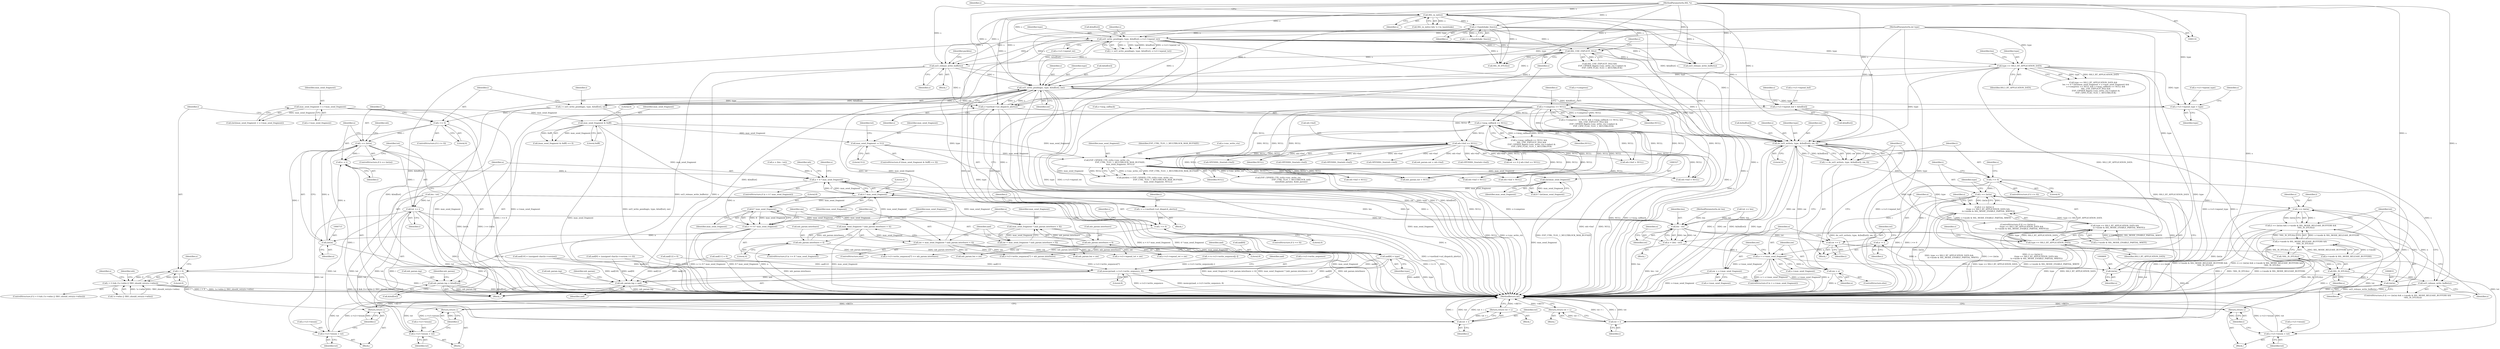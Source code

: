 digraph "0_openssl_77c77f0a1b9f15b869ca3342186dfbedd1119d0e@API" {
"1000664" [label="(Call,ssl3_write_pending(s, type, &buf[tot], nw))"];
"1000178" [label="(Call,s->handshake_func(s))"];
"1000169" [label="(Call,SSL_in_init(s))"];
"1000117" [label="(MethodParameterIn,SSL *s)"];
"1000310" [label="(Call,ssl3_release_write_buffer(s))"];
"1000217" [label="(Call,ssl3_write_pending(s, type, &buf[tot], s->s3->wpend_tot))"];
"1000118" [label="(MethodParameterIn,int type)"];
"1000276" [label="(Call,SSL_USE_EXPLICIT_IV(s))"];
"1000409" [label="(Call,s->method->ssl_dispatch_alert(s))"];
"1000664" [label="(Call,ssl3_write_pending(s, type, &buf[tot], nw))"];
"1000248" [label="(Call,type == SSL3_RT_APPLICATION_DATA)"];
"1000441" [label="(Call,nw = max_send_fragment * (mb_param.interleave = 4))"];
"1000443" [label="(Call,max_send_fragment * (mb_param.interleave = 4))"];
"1000428" [label="(Call,8 * max_send_fragment)"];
"1000386" [label="(Call,4 * max_send_fragment)"];
"1000292" [label="(Call,max_send_fragment & 0xfff)"];
"1000258" [label="(Call,max_send_fragment = s->max_send_fragment)"];
"1000433" [label="(Call,max_send_fragment * (mb_param.interleave = 8))"];
"1000435" [label="(Call,mb_param.interleave = 8)"];
"1000326" [label="(Call,(int)max_send_fragment)"];
"1000314" [label="(Call,EVP_CIPHER_CTX_ctrl(s->enc_write_ctx,\n                                          EVP_CTRL_TLS1_1_MULTIBLOCK_MAX_BUFSIZE,\n                                          max_send_fragment, NULL))"];
"1000296" [label="(Call,max_send_fragment -= 512)"];
"1000264" [label="(Call,s->compress == NULL)"];
"1000270" [label="(Call,s->msg_callback == NULL)"];
"1000304" [label="(Call,wb->buf == NULL)"];
"1000445" [label="(Call,mb_param.interleave = 4)"];
"1000431" [label="(Call,nw = max_send_fragment * (mb_param.interleave = 8))"];
"1000407" [label="(Call,i = s->method->ssl_dispatch_alert(s))"];
"1000412" [label="(Call,i <= 0)"];
"1000423" [label="(Return,return i;)"];
"1000458" [label="(Call,aad[8] = type)"];
"1000450" [label="(Call,memcpy(aad, s->s3->write_sequence, 8))"];
"1000498" [label="(Call,mb_param.inp = aad)"];
"1000549" [label="(Call,mb_param.inp = &buf[tot])"];
"1000638" [label="(Call,s->s3->wpend_buf = &buf[tot])"];
"1000648" [label="(Call,s->s3->wpend_type = type)"];
"1000662" [label="(Call,i = ssl3_write_pending(s, type, &buf[tot], nw))"];
"1000673" [label="(Call,i <= 0)"];
"1000679" [label="(Call,i < 0)"];
"1000678" [label="(Call,i < 0 && (!s->wbio || !BIO_should_retry(s->wbio)))"];
"1000709" [label="(Return,return i;)"];
"1000712" [label="(Call,i == (int)n)"];
"1000728" [label="(Call,tot + i)"];
"1000727" [label="(Return,return tot + i;)"];
"1000731" [label="(Call,n -= i)"];
"1000384" [label="(Call,n < 4 * max_send_fragment)"];
"1000426" [label="(Call,n >= 8 * max_send_fragment)"];
"1000714" [label="(Call,(int)n)"];
"1000734" [label="(Call,tot += i)"];
"1000416" [label="(Call,s->s3->wnum = tot)"];
"1000702" [label="(Call,s->s3->wnum = tot)"];
"1000759" [label="(Call,len - tot)"];
"1000757" [label="(Call,n = (len - tot))"];
"1000765" [label="(Call,n > s->max_send_fragment)"];
"1000770" [label="(Call,nw = s->max_send_fragment)"];
"1000781" [label="(Call,do_ssl3_write(s, type, &(buf[tot]), nw, 0))"];
"1000779" [label="(Call,i = do_ssl3_write(s, type, &(buf[tot]), nw, 0))"];
"1000791" [label="(Call,i <= 0)"];
"1000802" [label="(Return,return i;)"];
"1000806" [label="(Call,i == (int)n)"];
"1000805" [label="(Call,(i == (int)n) ||\n            (type == SSL3_RT_APPLICATION_DATA &&\n             (s->mode & SSL_MODE_ENABLE_PARTIAL_WRITE)))"];
"1000830" [label="(Call,i == (int)n)"];
"1000829" [label="(Call,(i == (int)n) && s->mode & SSL_MODE_RELEASE_BUFFERS &&\n                !SSL_IS_DTLS(s))"];
"1000847" [label="(Call,tot + i)"];
"1000846" [label="(Return,return tot + i;)"];
"1000850" [label="(Call,n -= i)"];
"1000853" [label="(Call,tot += i)"];
"1000795" [label="(Call,s->s3->wnum = tot)"];
"1000812" [label="(Call,type == SSL3_RT_APPLICATION_DATA)"];
"1000811" [label="(Call,type == SSL3_RT_APPLICATION_DATA &&\n             (s->mode & SSL_MODE_ENABLE_PARTIAL_WRITE))"];
"1000842" [label="(Call,SSL_IS_DTLS(s))"];
"1000841" [label="(Call,!SSL_IS_DTLS(s))"];
"1000835" [label="(Call,s->mode & SSL_MODE_RELEASE_BUFFERS &&\n                !SSL_IS_DTLS(s))"];
"1000844" [label="(Call,ssl3_release_write_buffer(s))"];
"1000776" [label="(Call,nw = n)"];
"1000808" [label="(Call,(int)n)"];
"1000832" [label="(Call,(int)n)"];
"1000705" [label="(Identifier,s)"];
"1000830" [label="(Call,i == (int)n)"];
"1000841" [label="(Call,!SSL_IS_DTLS(s))"];
"1000810" [label="(Identifier,n)"];
"1000764" [label="(ControlStructure,if (n > s->max_send_fragment))"];
"1000498" [label="(Call,mb_param.inp = aad)"];
"1000269" [label="(Call,s->msg_callback == NULL &&\n        SSL_USE_EXPLICIT_IV(s) &&\n        EVP_CIPHER_flags(s->enc_write_ctx->cipher) &\n        EVP_CIPH_FLAG_TLS1_1_MULTIBLOCK)"];
"1000679" [label="(Call,i < 0)"];
"1000808" [label="(Call,(int)n)"];
"1000383" [label="(ControlStructure,if (n < 4 * max_send_fragment))"];
"1000435" [label="(Call,mb_param.interleave = 8)"];
"1000763" [label="(Block,)"];
"1000170" [label="(Identifier,s)"];
"1000845" [label="(Identifier,s)"];
"1000775" [label="(ControlStructure,else)"];
"1000452" [label="(Call,s->s3->write_sequence)"];
"1000314" [label="(Call,EVP_CIPHER_CTX_ctrl(s->enc_write_ctx,\n                                          EVP_CTRL_TLS1_1_MULTIBLOCK_MAX_BUFSIZE,\n                                          max_send_fragment, NULL))"];
"1000256" [label="(Call,(int)(max_send_fragment = s->max_send_fragment))"];
"1000118" [label="(MethodParameterIn,int type)"];
"1000432" [label="(Identifier,nw)"];
"1000728" [label="(Call,tot + i)"];
"1000761" [label="(Identifier,tot)"];
"1000851" [label="(Identifier,n)"];
"1000722" [label="(Call,wb->buf = NULL)"];
"1000734" [label="(Call,tot += i)"];
"1000249" [label="(Identifier,type)"];
"1000835" [label="(Call,s->mode & SSL_MODE_RELEASE_BUFFERS &&\n                !SSL_IS_DTLS(s))"];
"1000442" [label="(Identifier,nw)"];
"1000672" [label="(ControlStructure,if (i <= 0))"];
"1000433" [label="(Call,max_send_fragment * (mb_param.interleave = 8))"];
"1000709" [label="(Return,return i;)"];
"1000463" [label="(Call,aad[9] = (unsigned char)(s->version >> 8))"];
"1000499" [label="(Call,mb_param.inp)"];
"1000178" [label="(Call,s->handshake_func(s))"];
"1000413" [label="(Identifier,i)"];
"1000814" [label="(Identifier,SSL3_RT_APPLICATION_DATA)"];
"1000767" [label="(Call,s->max_send_fragment)"];
"1000794" [label="(Block,)"];
"1000849" [label="(Identifier,i)"];
"1000771" [label="(Identifier,nw)"];
"1000410" [label="(Identifier,s)"];
"1000305" [label="(Call,wb->buf)"];
"1000777" [label="(Identifier,nw)"];
"1000309" [label="(Block,)"];
"1000259" [label="(Identifier,max_send_fragment)"];
"1000422" [label="(Identifier,tot)"];
"1000730" [label="(Identifier,i)"];
"1000760" [label="(Identifier,len)"];
"1000120" [label="(MethodParameterIn,int len)"];
"1000319" [label="(Identifier,max_send_fragment)"];
"1000718" [label="(Call,OPENSSL_free(wb->buf))"];
"1000424" [label="(Identifier,i)"];
"1000759" [label="(Call,len - tot)"];
"1000804" [label="(ControlStructure,if ((i == (int)n) ||\n            (type == SSL3_RT_APPLICATION_DATA &&\n             (s->mode & SSL_MODE_ENABLE_PARTIAL_WRITE))))"];
"1000271" [label="(Call,s->msg_callback)"];
"1000550" [label="(Call,mb_param.inp)"];
"1000311" [label="(Identifier,s)"];
"1000292" [label="(Call,max_send_fragment & 0xfff)"];
"1000219" [label="(Identifier,type)"];
"1000275" [label="(Call,SSL_USE_EXPLICIT_IV(s) &&\n        EVP_CIPHER_flags(s->enc_write_ctx->cipher) &\n        EVP_CIPH_FLAG_TLS1_1_MULTIBLOCK)"];
"1000445" [label="(Call,mb_param.interleave = 4)"];
"1000328" [label="(Identifier,max_send_fragment)"];
"1000176" [label="(Call,i = s->handshake_func(s))"];
"1000394" [label="(Call,wb->buf = NULL)"];
"1000465" [label="(Identifier,aad)"];
"1000589" [label="(Call,s->s3->write_sequence[7] < mb_param.interleave)"];
"1000450" [label="(Call,memcpy(aad, s->s3->write_sequence, 8))"];
"1000310" [label="(Call,ssl3_release_write_buffer(s))"];
"1000505" [label="(Identifier,mb_param)"];
"1000536" [label="(Call,wb->buf = NULL)"];
"1000665" [label="(Identifier,s)"];
"1000666" [label="(Identifier,type)"];
"1000403" [label="(Identifier,s)"];
"1000179" [label="(Identifier,s)"];
"1000474" [label="(Call,aad[10] = (unsigned char)(s->version))"];
"1000834" [label="(Identifier,n)"];
"1000753" [label="(Call,ssl3_release_write_buffer(s))"];
"1000446" [label="(Call,mb_param.interleave)"];
"1000846" [label="(Return,return tot + i;)"];
"1000676" [label="(Block,)"];
"1000757" [label="(Call,n = (len - tot))"];
"1000173" [label="(Identifier,s)"];
"1000712" [label="(Call,i == (int)n)"];
"1000451" [label="(Identifier,aad)"];
"1000758" [label="(Identifier,n)"];
"1000649" [label="(Call,s->s3->wpend_type)"];
"1000407" [label="(Call,i = s->method->ssl_dispatch_alert(s))"];
"1000434" [label="(Identifier,max_send_fragment)"];
"1000638" [label="(Call,s->s3->wpend_buf = &buf[tot])"];
"1000313" [label="(Identifier,packlen)"];
"1000419" [label="(Identifier,s)"];
"1000703" [label="(Call,s->s3->wnum)"];
"1000790" [label="(ControlStructure,if (i <= 0))"];
"1000766" [label="(Identifier,n)"];
"1000805" [label="(Call,(i == (int)n) ||\n            (type == SSL3_RT_APPLICATION_DATA &&\n             (s->mode & SSL_MODE_ENABLE_PARTIAL_WRITE)))"];
"1000732" [label="(Identifier,n)"];
"1000429" [label="(Literal,8)"];
"1000264" [label="(Call,s->compress == NULL)"];
"1000440" [label="(ControlStructure,else)"];
"1000462" [label="(Identifier,type)"];
"1000459" [label="(Call,aad[8])"];
"1000788" [label="(Identifier,nw)"];
"1000710" [label="(Identifier,i)"];
"1000406" [label="(Block,)"];
"1000304" [label="(Call,wb->buf == NULL)"];
"1000713" [label="(Identifier,i)"];
"1000302" [label="(Identifier,tot)"];
"1000644" [label="(Call,&buf[tot])"];
"1000770" [label="(Call,nw = s->max_send_fragment)"];
"1000308" [label="(Identifier,NULL)"];
"1000784" [label="(Call,&(buf[tot]))"];
"1000813" [label="(Identifier,type)"];
"1000430" [label="(Identifier,max_send_fragment)"];
"1000682" [label="(Call,!s->wbio || !BIO_should_retry(s->wbio))"];
"1000727" [label="(Return,return tot + i;)"];
"1000247" [label="(Call,type == SSL3_RT_APPLICATION_DATA &&\n        len >= 4 * (int)(max_send_fragment = s->max_send_fragment) &&\n        s->compress == NULL && s->msg_callback == NULL &&\n        SSL_USE_EXPLICIT_IV(s) &&\n        EVP_CIPHER_flags(s->enc_write_ctx->cipher) &\n        EVP_CIPH_FLAG_TLS1_1_MULTIBLOCK)"];
"1000829" [label="(Call,(i == (int)n) && s->mode & SSL_MODE_RELEASE_BUFFERS &&\n                !SSL_IS_DTLS(s))"];
"1000815" [label="(Call,s->mode & SSL_MODE_ENABLE_PARTIAL_WRITE)"];
"1000836" [label="(Call,s->mode & SSL_MODE_RELEASE_BUFFERS)"];
"1000291" [label="(Call,(max_send_fragment & 0xfff) == 0)"];
"1000277" [label="(Identifier,s)"];
"1000117" [label="(MethodParameterIn,SSL *s)"];
"1000250" [label="(Identifier,SSL3_RT_APPLICATION_DATA)"];
"1000711" [label="(ControlStructure,if (i == (int)n))"];
"1000611" [label="(Call,++s->s3->write_sequence[j--])"];
"1000460" [label="(Identifier,aad)"];
"1000678" [label="(Call,i < 0 && (!s->wbio || !BIO_should_retry(s->wbio)))"];
"1000376" [label="(Call,n = (len - tot))"];
"1000268" [label="(Identifier,NULL)"];
"1000532" [label="(Call,OPENSSL_free(wb->buf))"];
"1000708" [label="(Identifier,tot)"];
"1000779" [label="(Call,i = do_ssl3_write(s, type, &(buf[tot]), nw, 0))"];
"1000392" [label="(Identifier,wb)"];
"1000793" [label="(Literal,0)"];
"1000441" [label="(Call,nw = max_send_fragment * (mb_param.interleave = 4))"];
"1000260" [label="(Call,s->max_send_fragment)"];
"1000843" [label="(Identifier,s)"];
"1000782" [label="(Identifier,s)"];
"1000828" [label="(ControlStructure,if ((i == (int)n) && s->mode & SSL_MODE_RELEASE_BUFFERS &&\n                !SSL_IS_DTLS(s)))"];
"1000736" [label="(Identifier,i)"];
"1000739" [label="(Call,tot == len)"];
"1000414" [label="(Literal,0)"];
"1000318" [label="(Identifier,EVP_CTRL_TLS1_1_MULTIBLOCK_MAX_BUFSIZE)"];
"1000847" [label="(Call,tot + i)"];
"1000662" [label="(Call,i = ssl3_write_pending(s, type, &buf[tot], nw))"];
"1000324" [label="(Call,8 * (int)max_send_fragment)"];
"1000658" [label="(Identifier,s)"];
"1000693" [label="(Call,OPENSSL_free(wb->buf))"];
"1000270" [label="(Call,s->msg_callback == NULL)"];
"1000716" [label="(Identifier,n)"];
"1000781" [label="(Call,do_ssl3_write(s, type, &(buf[tot]), nw, 0))"];
"1000842" [label="(Call,SSL_IS_DTLS(s))"];
"1000493" [label="(Call,mb_param.out = NULL)"];
"1000457" [label="(Literal,8)"];
"1000680" [label="(Identifier,i)"];
"1000458" [label="(Call,aad[8] = type)"];
"1000444" [label="(Identifier,max_send_fragment)"];
"1000542" [label="(Call,mb_param.out = wb->buf)"];
"1000856" [label="(MethodReturn,int)"];
"1000385" [label="(Identifier,n)"];
"1000751" [label="(Call,SSL_IS_DTLS(s))"];
"1000426" [label="(Call,n >= 8 * max_send_fragment)"];
"1000776" [label="(Call,nw = n)"];
"1000315" [label="(Call,s->enc_write_ctx)"];
"1000731" [label="(Call,n -= i)"];
"1000664" [label="(Call,ssl3_write_pending(s, type, &buf[tot], nw))"];
"1000824" [label="(Identifier,s)"];
"1000215" [label="(Call,i = ssl3_write_pending(s, type, &buf[tot], s->s3->wpend_tot))"];
"1000803" [label="(Identifier,i)"];
"1000411" [label="(ControlStructure,if (i <= 0))"];
"1000651" [label="(Identifier,s)"];
"1000326" [label="(Call,(int)max_send_fragment)"];
"1000802" [label="(Return,return i;)"];
"1000631" [label="(Call,s->s3->wpend_tot = nw)"];
"1000717" [label="(Block,)"];
"1000801" [label="(Identifier,tot)"];
"1000121" [label="(Block,)"];
"1000549" [label="(Call,mb_param.inp = &buf[tot])"];
"1000217" [label="(Call,ssl3_write_pending(s, type, &buf[tot], s->s3->wpend_tot))"];
"1000789" [label="(Literal,0)"];
"1000295" [label="(Literal,0)"];
"1000778" [label="(Identifier,n)"];
"1000412" [label="(Call,i <= 0)"];
"1000265" [label="(Call,s->compress)"];
"1000423" [label="(Return,return i;)"];
"1000417" [label="(Call,s->s3->wnum)"];
"1000695" [label="(Identifier,wb)"];
"1000431" [label="(Call,nw = max_send_fragment * (mb_param.interleave = 8))"];
"1000220" [label="(Call,&buf[tot])"];
"1000384" [label="(Call,n < 4 * max_send_fragment)"];
"1000681" [label="(Literal,0)"];
"1000733" [label="(Identifier,i)"];
"1000807" [label="(Identifier,i)"];
"1000382" [label="(Block,)"];
"1000697" [label="(Call,wb->buf = NULL)"];
"1000639" [label="(Call,s->s3->wpend_buf)"];
"1000168" [label="(Call,SSL_in_init(s) && !s->in_handshake)"];
"1000297" [label="(Identifier,max_send_fragment)"];
"1000390" [label="(Call,OPENSSL_free(wb->buf))"];
"1000298" [label="(Literal,512)"];
"1000272" [label="(Identifier,s)"];
"1000258" [label="(Call,max_send_fragment = s->max_send_fragment)"];
"1000290" [label="(ControlStructure,if ((max_send_fragment & 0xfff) == 0))"];
"1000674" [label="(Identifier,i)"];
"1000855" [label="(Identifier,i)"];
"1000300" [label="(Call,tot == 0 || wb->buf == NULL)"];
"1000729" [label="(Identifier,tot)"];
"1000853" [label="(Call,tot += i)"];
"1000655" [label="(Call,s->s3->wpend_ret = nw)"];
"1000428" [label="(Call,8 * max_send_fragment)"];
"1000276" [label="(Call,SSL_USE_EXPLICIT_IV(s))"];
"1000772" [label="(Call,s->max_send_fragment)"];
"1000648" [label="(Call,s->s3->wpend_type = type)"];
"1000850" [label="(Call,n -= i)"];
"1000169" [label="(Call,SSL_in_init(s))"];
"1000296" [label="(Call,max_send_fragment -= 512)"];
"1000436" [label="(Call,mb_param.interleave)"];
"1000559" [label="(Identifier,mb_param)"];
"1000671" [label="(Identifier,nw)"];
"1000798" [label="(Identifier,s)"];
"1000685" [label="(Identifier,s)"];
"1000831" [label="(Identifier,i)"];
"1000263" [label="(Call,s->compress == NULL && s->msg_callback == NULL &&\n        SSL_USE_EXPLICIT_IV(s) &&\n        EVP_CIPHER_flags(s->enc_write_ctx->cipher) &\n        EVP_CIPH_FLAG_TLS1_1_MULTIBLOCK)"];
"1000388" [label="(Identifier,max_send_fragment)"];
"1000274" [label="(Identifier,NULL)"];
"1000415" [label="(Block,)"];
"1000218" [label="(Identifier,s)"];
"1000852" [label="(Identifier,i)"];
"1000293" [label="(Identifier,max_send_fragment)"];
"1000854" [label="(Identifier,tot)"];
"1000553" [label="(Call,&buf[tot])"];
"1000654" [label="(Identifier,type)"];
"1000488" [label="(Call,aad[12] = 0)"];
"1000387" [label="(Literal,4)"];
"1000248" [label="(Call,type == SSL3_RT_APPLICATION_DATA)"];
"1000735" [label="(Identifier,tot)"];
"1000365" [label="(Call,OPENSSL_free(wb->buf))"];
"1000838" [label="(Identifier,s)"];
"1000795" [label="(Call,s->s3->wnum = tot)"];
"1000386" [label="(Call,4 * max_send_fragment)"];
"1000502" [label="(Identifier,aad)"];
"1000765" [label="(Call,n > s->max_send_fragment)"];
"1000408" [label="(Identifier,i)"];
"1000667" [label="(Call,&buf[tot])"];
"1000224" [label="(Call,s->s3->wpend_tot)"];
"1000796" [label="(Call,s->s3->wnum)"];
"1000294" [label="(Literal,0xfff)"];
"1000427" [label="(Identifier,n)"];
"1000425" [label="(ControlStructure,if (n >= 8 * max_send_fragment))"];
"1000677" [label="(ControlStructure,if (i < 0 && (!s->wbio || !BIO_should_retry(s->wbio))))"];
"1000780" [label="(Identifier,i)"];
"1000811" [label="(Call,type == SSL3_RT_APPLICATION_DATA &&\n             (s->mode & SSL_MODE_ENABLE_PARTIAL_WRITE))"];
"1000369" [label="(Call,wb->buf = NULL)"];
"1000557" [label="(Call,mb_param.len = nw)"];
"1000663" [label="(Identifier,i)"];
"1000792" [label="(Identifier,i)"];
"1000820" [label="(Block,)"];
"1000253" [label="(Identifier,len)"];
"1000673" [label="(Call,i <= 0)"];
"1000503" [label="(Call,mb_param.len = nw)"];
"1000844" [label="(Call,ssl3_release_write_buffer(s))"];
"1000817" [label="(Identifier,s)"];
"1000848" [label="(Identifier,tot)"];
"1000510" [label="(Call,EVP_CIPHER_CTX_ctrl(s->enc_write_ctx,\n                                          EVP_CTRL_TLS1_1_MULTIBLOCK_AAD,\n                                          sizeof(mb_param), &mb_param))"];
"1000312" [label="(Call,packlen = EVP_CIPHER_CTX_ctrl(s->enc_write_ctx,\n                                          EVP_CTRL_TLS1_1_MULTIBLOCK_MAX_BUFSIZE,\n                                          max_send_fragment, NULL))"];
"1000449" [label="(Literal,4)"];
"1000483" [label="(Call,aad[11] = 0)"];
"1000416" [label="(Call,s->s3->wnum = tot)"];
"1000282" [label="(Identifier,s)"];
"1000791" [label="(Call,i <= 0)"];
"1000439" [label="(Literal,8)"];
"1000783" [label="(Identifier,type)"];
"1000378" [label="(Call,len - tot)"];
"1000409" [label="(Call,s->method->ssl_dispatch_alert(s))"];
"1000812" [label="(Call,type == SSL3_RT_APPLICATION_DATA)"];
"1000806" [label="(Call,i == (int)n)"];
"1000320" [label="(Identifier,NULL)"];
"1000714" [label="(Call,(int)n)"];
"1000675" [label="(Literal,0)"];
"1000702" [label="(Call,s->s3->wnum = tot)"];
"1000577" [label="(Call,s->s3->write_sequence[7] += mb_param.interleave)"];
"1000443" [label="(Call,max_send_fragment * (mb_param.interleave = 4))"];
"1000720" [label="(Identifier,wb)"];
"1000832" [label="(Call,(int)n)"];
"1000664" -> "1000662"  [label="AST: "];
"1000664" -> "1000671"  [label="CFG: "];
"1000665" -> "1000664"  [label="AST: "];
"1000666" -> "1000664"  [label="AST: "];
"1000667" -> "1000664"  [label="AST: "];
"1000671" -> "1000664"  [label="AST: "];
"1000662" -> "1000664"  [label="CFG: "];
"1000664" -> "1000856"  [label="DDG: nw"];
"1000664" -> "1000856"  [label="DDG: type"];
"1000664" -> "1000856"  [label="DDG: s"];
"1000664" -> "1000856"  [label="DDG: &buf[tot]"];
"1000664" -> "1000409"  [label="DDG: s"];
"1000664" -> "1000458"  [label="DDG: type"];
"1000664" -> "1000549"  [label="DDG: &buf[tot]"];
"1000664" -> "1000638"  [label="DDG: &buf[tot]"];
"1000664" -> "1000648"  [label="DDG: type"];
"1000664" -> "1000662"  [label="DDG: s"];
"1000664" -> "1000662"  [label="DDG: type"];
"1000664" -> "1000662"  [label="DDG: &buf[tot]"];
"1000664" -> "1000662"  [label="DDG: nw"];
"1000178" -> "1000664"  [label="DDG: s"];
"1000310" -> "1000664"  [label="DDG: s"];
"1000217" -> "1000664"  [label="DDG: s"];
"1000217" -> "1000664"  [label="DDG: &buf[tot]"];
"1000409" -> "1000664"  [label="DDG: s"];
"1000276" -> "1000664"  [label="DDG: s"];
"1000169" -> "1000664"  [label="DDG: s"];
"1000117" -> "1000664"  [label="DDG: s"];
"1000118" -> "1000664"  [label="DDG: type"];
"1000248" -> "1000664"  [label="DDG: type"];
"1000441" -> "1000664"  [label="DDG: nw"];
"1000431" -> "1000664"  [label="DDG: nw"];
"1000664" -> "1000781"  [label="DDG: s"];
"1000664" -> "1000781"  [label="DDG: type"];
"1000178" -> "1000176"  [label="AST: "];
"1000178" -> "1000179"  [label="CFG: "];
"1000179" -> "1000178"  [label="AST: "];
"1000176" -> "1000178"  [label="CFG: "];
"1000178" -> "1000856"  [label="DDG: s"];
"1000178" -> "1000176"  [label="DDG: s"];
"1000169" -> "1000178"  [label="DDG: s"];
"1000117" -> "1000178"  [label="DDG: s"];
"1000178" -> "1000217"  [label="DDG: s"];
"1000178" -> "1000276"  [label="DDG: s"];
"1000178" -> "1000310"  [label="DDG: s"];
"1000178" -> "1000409"  [label="DDG: s"];
"1000178" -> "1000751"  [label="DDG: s"];
"1000178" -> "1000753"  [label="DDG: s"];
"1000178" -> "1000781"  [label="DDG: s"];
"1000169" -> "1000168"  [label="AST: "];
"1000169" -> "1000170"  [label="CFG: "];
"1000170" -> "1000169"  [label="AST: "];
"1000173" -> "1000169"  [label="CFG: "];
"1000168" -> "1000169"  [label="CFG: "];
"1000169" -> "1000856"  [label="DDG: s"];
"1000169" -> "1000168"  [label="DDG: s"];
"1000117" -> "1000169"  [label="DDG: s"];
"1000169" -> "1000217"  [label="DDG: s"];
"1000169" -> "1000276"  [label="DDG: s"];
"1000169" -> "1000310"  [label="DDG: s"];
"1000169" -> "1000409"  [label="DDG: s"];
"1000169" -> "1000751"  [label="DDG: s"];
"1000169" -> "1000753"  [label="DDG: s"];
"1000169" -> "1000781"  [label="DDG: s"];
"1000117" -> "1000116"  [label="AST: "];
"1000117" -> "1000856"  [label="DDG: s"];
"1000117" -> "1000217"  [label="DDG: s"];
"1000117" -> "1000276"  [label="DDG: s"];
"1000117" -> "1000310"  [label="DDG: s"];
"1000117" -> "1000409"  [label="DDG: s"];
"1000117" -> "1000751"  [label="DDG: s"];
"1000117" -> "1000753"  [label="DDG: s"];
"1000117" -> "1000781"  [label="DDG: s"];
"1000117" -> "1000842"  [label="DDG: s"];
"1000117" -> "1000844"  [label="DDG: s"];
"1000310" -> "1000309"  [label="AST: "];
"1000310" -> "1000311"  [label="CFG: "];
"1000311" -> "1000310"  [label="AST: "];
"1000313" -> "1000310"  [label="CFG: "];
"1000310" -> "1000856"  [label="DDG: ssl3_release_write_buffer(s)"];
"1000310" -> "1000856"  [label="DDG: s"];
"1000217" -> "1000310"  [label="DDG: s"];
"1000276" -> "1000310"  [label="DDG: s"];
"1000310" -> "1000409"  [label="DDG: s"];
"1000310" -> "1000781"  [label="DDG: s"];
"1000217" -> "1000215"  [label="AST: "];
"1000217" -> "1000224"  [label="CFG: "];
"1000218" -> "1000217"  [label="AST: "];
"1000219" -> "1000217"  [label="AST: "];
"1000220" -> "1000217"  [label="AST: "];
"1000224" -> "1000217"  [label="AST: "];
"1000215" -> "1000217"  [label="CFG: "];
"1000217" -> "1000856"  [label="DDG: type"];
"1000217" -> "1000856"  [label="DDG: s"];
"1000217" -> "1000856"  [label="DDG: &buf[tot]"];
"1000217" -> "1000856"  [label="DDG: s->s3->wpend_tot"];
"1000217" -> "1000215"  [label="DDG: s"];
"1000217" -> "1000215"  [label="DDG: type"];
"1000217" -> "1000215"  [label="DDG: &buf[tot]"];
"1000217" -> "1000215"  [label="DDG: s->s3->wpend_tot"];
"1000118" -> "1000217"  [label="DDG: type"];
"1000217" -> "1000248"  [label="DDG: type"];
"1000217" -> "1000276"  [label="DDG: s"];
"1000217" -> "1000409"  [label="DDG: s"];
"1000217" -> "1000549"  [label="DDG: &buf[tot]"];
"1000217" -> "1000638"  [label="DDG: &buf[tot]"];
"1000217" -> "1000751"  [label="DDG: s"];
"1000217" -> "1000753"  [label="DDG: s"];
"1000217" -> "1000781"  [label="DDG: s"];
"1000118" -> "1000116"  [label="AST: "];
"1000118" -> "1000856"  [label="DDG: type"];
"1000118" -> "1000248"  [label="DDG: type"];
"1000118" -> "1000458"  [label="DDG: type"];
"1000118" -> "1000648"  [label="DDG: type"];
"1000118" -> "1000781"  [label="DDG: type"];
"1000118" -> "1000812"  [label="DDG: type"];
"1000276" -> "1000275"  [label="AST: "];
"1000276" -> "1000277"  [label="CFG: "];
"1000277" -> "1000276"  [label="AST: "];
"1000282" -> "1000276"  [label="CFG: "];
"1000275" -> "1000276"  [label="CFG: "];
"1000276" -> "1000856"  [label="DDG: s"];
"1000276" -> "1000275"  [label="DDG: s"];
"1000276" -> "1000409"  [label="DDG: s"];
"1000276" -> "1000751"  [label="DDG: s"];
"1000276" -> "1000753"  [label="DDG: s"];
"1000276" -> "1000781"  [label="DDG: s"];
"1000409" -> "1000407"  [label="AST: "];
"1000409" -> "1000410"  [label="CFG: "];
"1000410" -> "1000409"  [label="AST: "];
"1000407" -> "1000409"  [label="CFG: "];
"1000409" -> "1000856"  [label="DDG: s"];
"1000409" -> "1000407"  [label="DDG: s"];
"1000409" -> "1000781"  [label="DDG: s"];
"1000248" -> "1000247"  [label="AST: "];
"1000248" -> "1000250"  [label="CFG: "];
"1000249" -> "1000248"  [label="AST: "];
"1000250" -> "1000248"  [label="AST: "];
"1000253" -> "1000248"  [label="CFG: "];
"1000247" -> "1000248"  [label="CFG: "];
"1000248" -> "1000856"  [label="DDG: SSL3_RT_APPLICATION_DATA"];
"1000248" -> "1000856"  [label="DDG: type"];
"1000248" -> "1000247"  [label="DDG: type"];
"1000248" -> "1000247"  [label="DDG: SSL3_RT_APPLICATION_DATA"];
"1000248" -> "1000458"  [label="DDG: type"];
"1000248" -> "1000648"  [label="DDG: type"];
"1000248" -> "1000781"  [label="DDG: type"];
"1000248" -> "1000812"  [label="DDG: SSL3_RT_APPLICATION_DATA"];
"1000441" -> "1000440"  [label="AST: "];
"1000441" -> "1000443"  [label="CFG: "];
"1000442" -> "1000441"  [label="AST: "];
"1000443" -> "1000441"  [label="AST: "];
"1000451" -> "1000441"  [label="CFG: "];
"1000441" -> "1000856"  [label="DDG: max_send_fragment * (mb_param.interleave = 4)"];
"1000443" -> "1000441"  [label="DDG: max_send_fragment"];
"1000441" -> "1000503"  [label="DDG: nw"];
"1000441" -> "1000557"  [label="DDG: nw"];
"1000441" -> "1000631"  [label="DDG: nw"];
"1000441" -> "1000655"  [label="DDG: nw"];
"1000443" -> "1000445"  [label="CFG: "];
"1000444" -> "1000443"  [label="AST: "];
"1000445" -> "1000443"  [label="AST: "];
"1000443" -> "1000856"  [label="DDG: max_send_fragment"];
"1000443" -> "1000386"  [label="DDG: max_send_fragment"];
"1000428" -> "1000443"  [label="DDG: max_send_fragment"];
"1000445" -> "1000443"  [label="DDG: mb_param.interleave"];
"1000428" -> "1000426"  [label="AST: "];
"1000428" -> "1000430"  [label="CFG: "];
"1000429" -> "1000428"  [label="AST: "];
"1000430" -> "1000428"  [label="AST: "];
"1000426" -> "1000428"  [label="CFG: "];
"1000428" -> "1000426"  [label="DDG: 8"];
"1000428" -> "1000426"  [label="DDG: max_send_fragment"];
"1000386" -> "1000428"  [label="DDG: max_send_fragment"];
"1000428" -> "1000433"  [label="DDG: max_send_fragment"];
"1000386" -> "1000384"  [label="AST: "];
"1000386" -> "1000388"  [label="CFG: "];
"1000387" -> "1000386"  [label="AST: "];
"1000388" -> "1000386"  [label="AST: "];
"1000384" -> "1000386"  [label="CFG: "];
"1000386" -> "1000856"  [label="DDG: max_send_fragment"];
"1000386" -> "1000384"  [label="DDG: 4"];
"1000386" -> "1000384"  [label="DDG: max_send_fragment"];
"1000292" -> "1000386"  [label="DDG: max_send_fragment"];
"1000433" -> "1000386"  [label="DDG: max_send_fragment"];
"1000326" -> "1000386"  [label="DDG: max_send_fragment"];
"1000296" -> "1000386"  [label="DDG: max_send_fragment"];
"1000292" -> "1000291"  [label="AST: "];
"1000292" -> "1000294"  [label="CFG: "];
"1000293" -> "1000292"  [label="AST: "];
"1000294" -> "1000292"  [label="AST: "];
"1000295" -> "1000292"  [label="CFG: "];
"1000292" -> "1000856"  [label="DDG: max_send_fragment"];
"1000292" -> "1000291"  [label="DDG: max_send_fragment"];
"1000292" -> "1000291"  [label="DDG: 0xfff"];
"1000258" -> "1000292"  [label="DDG: max_send_fragment"];
"1000292" -> "1000296"  [label="DDG: max_send_fragment"];
"1000292" -> "1000314"  [label="DDG: max_send_fragment"];
"1000258" -> "1000256"  [label="AST: "];
"1000258" -> "1000260"  [label="CFG: "];
"1000259" -> "1000258"  [label="AST: "];
"1000260" -> "1000258"  [label="AST: "];
"1000256" -> "1000258"  [label="CFG: "];
"1000258" -> "1000856"  [label="DDG: max_send_fragment"];
"1000258" -> "1000856"  [label="DDG: s->max_send_fragment"];
"1000258" -> "1000256"  [label="DDG: max_send_fragment"];
"1000433" -> "1000431"  [label="AST: "];
"1000433" -> "1000435"  [label="CFG: "];
"1000434" -> "1000433"  [label="AST: "];
"1000435" -> "1000433"  [label="AST: "];
"1000431" -> "1000433"  [label="CFG: "];
"1000433" -> "1000856"  [label="DDG: max_send_fragment"];
"1000433" -> "1000431"  [label="DDG: max_send_fragment"];
"1000435" -> "1000433"  [label="DDG: mb_param.interleave"];
"1000435" -> "1000439"  [label="CFG: "];
"1000436" -> "1000435"  [label="AST: "];
"1000439" -> "1000435"  [label="AST: "];
"1000435" -> "1000856"  [label="DDG: mb_param.interleave"];
"1000435" -> "1000577"  [label="DDG: mb_param.interleave"];
"1000435" -> "1000589"  [label="DDG: mb_param.interleave"];
"1000326" -> "1000324"  [label="AST: "];
"1000326" -> "1000328"  [label="CFG: "];
"1000327" -> "1000326"  [label="AST: "];
"1000328" -> "1000326"  [label="AST: "];
"1000324" -> "1000326"  [label="CFG: "];
"1000326" -> "1000856"  [label="DDG: max_send_fragment"];
"1000326" -> "1000324"  [label="DDG: max_send_fragment"];
"1000314" -> "1000326"  [label="DDG: max_send_fragment"];
"1000314" -> "1000312"  [label="AST: "];
"1000314" -> "1000320"  [label="CFG: "];
"1000315" -> "1000314"  [label="AST: "];
"1000318" -> "1000314"  [label="AST: "];
"1000319" -> "1000314"  [label="AST: "];
"1000320" -> "1000314"  [label="AST: "];
"1000312" -> "1000314"  [label="CFG: "];
"1000314" -> "1000856"  [label="DDG: s->enc_write_ctx"];
"1000314" -> "1000856"  [label="DDG: EVP_CTRL_TLS1_1_MULTIBLOCK_MAX_BUFSIZE"];
"1000314" -> "1000856"  [label="DDG: NULL"];
"1000314" -> "1000312"  [label="DDG: s->enc_write_ctx"];
"1000314" -> "1000312"  [label="DDG: EVP_CTRL_TLS1_1_MULTIBLOCK_MAX_BUFSIZE"];
"1000314" -> "1000312"  [label="DDG: max_send_fragment"];
"1000314" -> "1000312"  [label="DDG: NULL"];
"1000296" -> "1000314"  [label="DDG: max_send_fragment"];
"1000264" -> "1000314"  [label="DDG: NULL"];
"1000270" -> "1000314"  [label="DDG: NULL"];
"1000304" -> "1000314"  [label="DDG: NULL"];
"1000314" -> "1000394"  [label="DDG: NULL"];
"1000314" -> "1000493"  [label="DDG: NULL"];
"1000314" -> "1000510"  [label="DDG: s->enc_write_ctx"];
"1000314" -> "1000536"  [label="DDG: NULL"];
"1000314" -> "1000697"  [label="DDG: NULL"];
"1000314" -> "1000722"  [label="DDG: NULL"];
"1000296" -> "1000290"  [label="AST: "];
"1000296" -> "1000298"  [label="CFG: "];
"1000297" -> "1000296"  [label="AST: "];
"1000298" -> "1000296"  [label="AST: "];
"1000302" -> "1000296"  [label="CFG: "];
"1000296" -> "1000856"  [label="DDG: max_send_fragment"];
"1000264" -> "1000263"  [label="AST: "];
"1000264" -> "1000268"  [label="CFG: "];
"1000265" -> "1000264"  [label="AST: "];
"1000268" -> "1000264"  [label="AST: "];
"1000272" -> "1000264"  [label="CFG: "];
"1000263" -> "1000264"  [label="CFG: "];
"1000264" -> "1000856"  [label="DDG: s->compress"];
"1000264" -> "1000856"  [label="DDG: NULL"];
"1000264" -> "1000263"  [label="DDG: s->compress"];
"1000264" -> "1000263"  [label="DDG: NULL"];
"1000264" -> "1000270"  [label="DDG: NULL"];
"1000264" -> "1000304"  [label="DDG: NULL"];
"1000264" -> "1000369"  [label="DDG: NULL"];
"1000264" -> "1000394"  [label="DDG: NULL"];
"1000264" -> "1000493"  [label="DDG: NULL"];
"1000264" -> "1000536"  [label="DDG: NULL"];
"1000264" -> "1000697"  [label="DDG: NULL"];
"1000264" -> "1000722"  [label="DDG: NULL"];
"1000270" -> "1000269"  [label="AST: "];
"1000270" -> "1000274"  [label="CFG: "];
"1000271" -> "1000270"  [label="AST: "];
"1000274" -> "1000270"  [label="AST: "];
"1000277" -> "1000270"  [label="CFG: "];
"1000269" -> "1000270"  [label="CFG: "];
"1000270" -> "1000856"  [label="DDG: NULL"];
"1000270" -> "1000856"  [label="DDG: s->msg_callback"];
"1000270" -> "1000269"  [label="DDG: s->msg_callback"];
"1000270" -> "1000269"  [label="DDG: NULL"];
"1000270" -> "1000304"  [label="DDG: NULL"];
"1000270" -> "1000369"  [label="DDG: NULL"];
"1000270" -> "1000394"  [label="DDG: NULL"];
"1000270" -> "1000493"  [label="DDG: NULL"];
"1000270" -> "1000536"  [label="DDG: NULL"];
"1000270" -> "1000697"  [label="DDG: NULL"];
"1000270" -> "1000722"  [label="DDG: NULL"];
"1000304" -> "1000300"  [label="AST: "];
"1000304" -> "1000308"  [label="CFG: "];
"1000305" -> "1000304"  [label="AST: "];
"1000308" -> "1000304"  [label="AST: "];
"1000300" -> "1000304"  [label="CFG: "];
"1000304" -> "1000856"  [label="DDG: wb->buf"];
"1000304" -> "1000856"  [label="DDG: NULL"];
"1000304" -> "1000300"  [label="DDG: wb->buf"];
"1000304" -> "1000300"  [label="DDG: NULL"];
"1000304" -> "1000365"  [label="DDG: wb->buf"];
"1000304" -> "1000369"  [label="DDG: NULL"];
"1000304" -> "1000390"  [label="DDG: wb->buf"];
"1000304" -> "1000394"  [label="DDG: NULL"];
"1000304" -> "1000493"  [label="DDG: NULL"];
"1000304" -> "1000532"  [label="DDG: wb->buf"];
"1000304" -> "1000536"  [label="DDG: NULL"];
"1000304" -> "1000542"  [label="DDG: wb->buf"];
"1000304" -> "1000693"  [label="DDG: wb->buf"];
"1000304" -> "1000697"  [label="DDG: NULL"];
"1000304" -> "1000718"  [label="DDG: wb->buf"];
"1000304" -> "1000722"  [label="DDG: NULL"];
"1000445" -> "1000449"  [label="CFG: "];
"1000446" -> "1000445"  [label="AST: "];
"1000449" -> "1000445"  [label="AST: "];
"1000445" -> "1000856"  [label="DDG: mb_param.interleave"];
"1000445" -> "1000577"  [label="DDG: mb_param.interleave"];
"1000445" -> "1000589"  [label="DDG: mb_param.interleave"];
"1000431" -> "1000425"  [label="AST: "];
"1000432" -> "1000431"  [label="AST: "];
"1000451" -> "1000431"  [label="CFG: "];
"1000431" -> "1000856"  [label="DDG: max_send_fragment * (mb_param.interleave = 8)"];
"1000431" -> "1000503"  [label="DDG: nw"];
"1000431" -> "1000557"  [label="DDG: nw"];
"1000431" -> "1000631"  [label="DDG: nw"];
"1000431" -> "1000655"  [label="DDG: nw"];
"1000407" -> "1000406"  [label="AST: "];
"1000408" -> "1000407"  [label="AST: "];
"1000413" -> "1000407"  [label="CFG: "];
"1000407" -> "1000856"  [label="DDG: s->method->ssl_dispatch_alert(s)"];
"1000407" -> "1000412"  [label="DDG: i"];
"1000412" -> "1000411"  [label="AST: "];
"1000412" -> "1000414"  [label="CFG: "];
"1000413" -> "1000412"  [label="AST: "];
"1000414" -> "1000412"  [label="AST: "];
"1000419" -> "1000412"  [label="CFG: "];
"1000427" -> "1000412"  [label="CFG: "];
"1000412" -> "1000856"  [label="DDG: i <= 0"];
"1000412" -> "1000856"  [label="DDG: i"];
"1000412" -> "1000423"  [label="DDG: i"];
"1000423" -> "1000415"  [label="AST: "];
"1000423" -> "1000424"  [label="CFG: "];
"1000424" -> "1000423"  [label="AST: "];
"1000856" -> "1000423"  [label="CFG: "];
"1000423" -> "1000856"  [label="DDG: <RET>"];
"1000424" -> "1000423"  [label="DDG: i"];
"1000458" -> "1000382"  [label="AST: "];
"1000458" -> "1000462"  [label="CFG: "];
"1000459" -> "1000458"  [label="AST: "];
"1000462" -> "1000458"  [label="AST: "];
"1000465" -> "1000458"  [label="CFG: "];
"1000458" -> "1000856"  [label="DDG: aad[8]"];
"1000458" -> "1000856"  [label="DDG: type"];
"1000458" -> "1000450"  [label="DDG: aad[8]"];
"1000458" -> "1000498"  [label="DDG: aad[8]"];
"1000450" -> "1000382"  [label="AST: "];
"1000450" -> "1000457"  [label="CFG: "];
"1000451" -> "1000450"  [label="AST: "];
"1000452" -> "1000450"  [label="AST: "];
"1000457" -> "1000450"  [label="AST: "];
"1000460" -> "1000450"  [label="CFG: "];
"1000450" -> "1000856"  [label="DDG: memcpy(aad, s->s3->write_sequence, 8)"];
"1000450" -> "1000856"  [label="DDG: s->s3->write_sequence"];
"1000488" -> "1000450"  [label="DDG: aad[12]"];
"1000474" -> "1000450"  [label="DDG: aad[10]"];
"1000463" -> "1000450"  [label="DDG: aad[9]"];
"1000483" -> "1000450"  [label="DDG: aad[11]"];
"1000589" -> "1000450"  [label="DDG: s->s3->write_sequence[7]"];
"1000611" -> "1000450"  [label="DDG: s->s3->write_sequence[j--]"];
"1000450" -> "1000498"  [label="DDG: aad"];
"1000498" -> "1000382"  [label="AST: "];
"1000498" -> "1000502"  [label="CFG: "];
"1000499" -> "1000498"  [label="AST: "];
"1000502" -> "1000498"  [label="AST: "];
"1000505" -> "1000498"  [label="CFG: "];
"1000498" -> "1000856"  [label="DDG: aad"];
"1000498" -> "1000856"  [label="DDG: mb_param.inp"];
"1000488" -> "1000498"  [label="DDG: aad[12]"];
"1000474" -> "1000498"  [label="DDG: aad[10]"];
"1000463" -> "1000498"  [label="DDG: aad[9]"];
"1000483" -> "1000498"  [label="DDG: aad[11]"];
"1000549" -> "1000382"  [label="AST: "];
"1000549" -> "1000553"  [label="CFG: "];
"1000550" -> "1000549"  [label="AST: "];
"1000553" -> "1000549"  [label="AST: "];
"1000559" -> "1000549"  [label="CFG: "];
"1000549" -> "1000856"  [label="DDG: mb_param.inp"];
"1000549" -> "1000856"  [label="DDG: &buf[tot]"];
"1000638" -> "1000382"  [label="AST: "];
"1000638" -> "1000644"  [label="CFG: "];
"1000639" -> "1000638"  [label="AST: "];
"1000644" -> "1000638"  [label="AST: "];
"1000651" -> "1000638"  [label="CFG: "];
"1000638" -> "1000856"  [label="DDG: s->s3->wpend_buf"];
"1000648" -> "1000382"  [label="AST: "];
"1000648" -> "1000654"  [label="CFG: "];
"1000649" -> "1000648"  [label="AST: "];
"1000654" -> "1000648"  [label="AST: "];
"1000658" -> "1000648"  [label="CFG: "];
"1000648" -> "1000856"  [label="DDG: s->s3->wpend_type"];
"1000662" -> "1000382"  [label="AST: "];
"1000663" -> "1000662"  [label="AST: "];
"1000674" -> "1000662"  [label="CFG: "];
"1000662" -> "1000856"  [label="DDG: ssl3_write_pending(s, type, &buf[tot], nw)"];
"1000662" -> "1000673"  [label="DDG: i"];
"1000673" -> "1000672"  [label="AST: "];
"1000673" -> "1000675"  [label="CFG: "];
"1000674" -> "1000673"  [label="AST: "];
"1000675" -> "1000673"  [label="AST: "];
"1000680" -> "1000673"  [label="CFG: "];
"1000713" -> "1000673"  [label="CFG: "];
"1000673" -> "1000856"  [label="DDG: i <= 0"];
"1000673" -> "1000679"  [label="DDG: i"];
"1000673" -> "1000712"  [label="DDG: i"];
"1000679" -> "1000678"  [label="AST: "];
"1000679" -> "1000681"  [label="CFG: "];
"1000680" -> "1000679"  [label="AST: "];
"1000681" -> "1000679"  [label="AST: "];
"1000685" -> "1000679"  [label="CFG: "];
"1000678" -> "1000679"  [label="CFG: "];
"1000679" -> "1000856"  [label="DDG: i"];
"1000679" -> "1000678"  [label="DDG: i"];
"1000679" -> "1000678"  [label="DDG: 0"];
"1000679" -> "1000709"  [label="DDG: i"];
"1000678" -> "1000677"  [label="AST: "];
"1000678" -> "1000682"  [label="CFG: "];
"1000682" -> "1000678"  [label="AST: "];
"1000695" -> "1000678"  [label="CFG: "];
"1000705" -> "1000678"  [label="CFG: "];
"1000678" -> "1000856"  [label="DDG: !s->wbio || !BIO_should_retry(s->wbio)"];
"1000678" -> "1000856"  [label="DDG: i < 0 && (!s->wbio || !BIO_should_retry(s->wbio))"];
"1000678" -> "1000856"  [label="DDG: i < 0"];
"1000682" -> "1000678"  [label="DDG: !s->wbio"];
"1000682" -> "1000678"  [label="DDG: !BIO_should_retry(s->wbio)"];
"1000709" -> "1000676"  [label="AST: "];
"1000709" -> "1000710"  [label="CFG: "];
"1000710" -> "1000709"  [label="AST: "];
"1000856" -> "1000709"  [label="CFG: "];
"1000709" -> "1000856"  [label="DDG: <RET>"];
"1000710" -> "1000709"  [label="DDG: i"];
"1000712" -> "1000711"  [label="AST: "];
"1000712" -> "1000714"  [label="CFG: "];
"1000713" -> "1000712"  [label="AST: "];
"1000714" -> "1000712"  [label="AST: "];
"1000720" -> "1000712"  [label="CFG: "];
"1000732" -> "1000712"  [label="CFG: "];
"1000712" -> "1000856"  [label="DDG: (int)n"];
"1000712" -> "1000856"  [label="DDG: i == (int)n"];
"1000714" -> "1000712"  [label="DDG: n"];
"1000712" -> "1000728"  [label="DDG: i"];
"1000712" -> "1000731"  [label="DDG: i"];
"1000712" -> "1000734"  [label="DDG: i"];
"1000728" -> "1000727"  [label="AST: "];
"1000728" -> "1000730"  [label="CFG: "];
"1000729" -> "1000728"  [label="AST: "];
"1000730" -> "1000728"  [label="AST: "];
"1000727" -> "1000728"  [label="CFG: "];
"1000728" -> "1000856"  [label="DDG: i"];
"1000728" -> "1000856"  [label="DDG: tot"];
"1000728" -> "1000856"  [label="DDG: tot + i"];
"1000728" -> "1000727"  [label="DDG: tot + i"];
"1000734" -> "1000728"  [label="DDG: tot"];
"1000378" -> "1000728"  [label="DDG: tot"];
"1000727" -> "1000717"  [label="AST: "];
"1000856" -> "1000727"  [label="CFG: "];
"1000727" -> "1000856"  [label="DDG: <RET>"];
"1000731" -> "1000382"  [label="AST: "];
"1000731" -> "1000733"  [label="CFG: "];
"1000732" -> "1000731"  [label="AST: "];
"1000733" -> "1000731"  [label="AST: "];
"1000735" -> "1000731"  [label="CFG: "];
"1000731" -> "1000384"  [label="DDG: n"];
"1000714" -> "1000731"  [label="DDG: n"];
"1000384" -> "1000383"  [label="AST: "];
"1000385" -> "1000384"  [label="AST: "];
"1000392" -> "1000384"  [label="CFG: "];
"1000403" -> "1000384"  [label="CFG: "];
"1000384" -> "1000856"  [label="DDG: n < 4 * max_send_fragment"];
"1000384" -> "1000856"  [label="DDG: 4 * max_send_fragment"];
"1000384" -> "1000856"  [label="DDG: n"];
"1000376" -> "1000384"  [label="DDG: n"];
"1000384" -> "1000426"  [label="DDG: n"];
"1000426" -> "1000425"  [label="AST: "];
"1000427" -> "1000426"  [label="AST: "];
"1000432" -> "1000426"  [label="CFG: "];
"1000442" -> "1000426"  [label="CFG: "];
"1000426" -> "1000856"  [label="DDG: 8 * max_send_fragment"];
"1000426" -> "1000856"  [label="DDG: n"];
"1000426" -> "1000856"  [label="DDG: n >= 8 * max_send_fragment"];
"1000426" -> "1000714"  [label="DDG: n"];
"1000714" -> "1000716"  [label="CFG: "];
"1000715" -> "1000714"  [label="AST: "];
"1000716" -> "1000714"  [label="AST: "];
"1000714" -> "1000856"  [label="DDG: n"];
"1000734" -> "1000382"  [label="AST: "];
"1000734" -> "1000736"  [label="CFG: "];
"1000735" -> "1000734"  [label="AST: "];
"1000736" -> "1000734"  [label="AST: "];
"1000385" -> "1000734"  [label="CFG: "];
"1000734" -> "1000856"  [label="DDG: tot"];
"1000734" -> "1000856"  [label="DDG: i"];
"1000734" -> "1000416"  [label="DDG: tot"];
"1000734" -> "1000702"  [label="DDG: tot"];
"1000378" -> "1000734"  [label="DDG: tot"];
"1000734" -> "1000759"  [label="DDG: tot"];
"1000416" -> "1000415"  [label="AST: "];
"1000416" -> "1000422"  [label="CFG: "];
"1000417" -> "1000416"  [label="AST: "];
"1000422" -> "1000416"  [label="AST: "];
"1000424" -> "1000416"  [label="CFG: "];
"1000416" -> "1000856"  [label="DDG: tot"];
"1000416" -> "1000856"  [label="DDG: s->s3->wnum"];
"1000378" -> "1000416"  [label="DDG: tot"];
"1000702" -> "1000676"  [label="AST: "];
"1000702" -> "1000708"  [label="CFG: "];
"1000703" -> "1000702"  [label="AST: "];
"1000708" -> "1000702"  [label="AST: "];
"1000710" -> "1000702"  [label="CFG: "];
"1000702" -> "1000856"  [label="DDG: tot"];
"1000702" -> "1000856"  [label="DDG: s->s3->wnum"];
"1000378" -> "1000702"  [label="DDG: tot"];
"1000759" -> "1000757"  [label="AST: "];
"1000759" -> "1000761"  [label="CFG: "];
"1000760" -> "1000759"  [label="AST: "];
"1000761" -> "1000759"  [label="AST: "];
"1000757" -> "1000759"  [label="CFG: "];
"1000759" -> "1000856"  [label="DDG: len"];
"1000759" -> "1000757"  [label="DDG: len"];
"1000759" -> "1000757"  [label="DDG: tot"];
"1000378" -> "1000759"  [label="DDG: len"];
"1000378" -> "1000759"  [label="DDG: tot"];
"1000739" -> "1000759"  [label="DDG: len"];
"1000739" -> "1000759"  [label="DDG: tot"];
"1000120" -> "1000759"  [label="DDG: len"];
"1000759" -> "1000795"  [label="DDG: tot"];
"1000759" -> "1000847"  [label="DDG: tot"];
"1000759" -> "1000853"  [label="DDG: tot"];
"1000757" -> "1000121"  [label="AST: "];
"1000758" -> "1000757"  [label="AST: "];
"1000766" -> "1000757"  [label="CFG: "];
"1000757" -> "1000856"  [label="DDG: len - tot"];
"1000757" -> "1000765"  [label="DDG: n"];
"1000765" -> "1000764"  [label="AST: "];
"1000765" -> "1000767"  [label="CFG: "];
"1000766" -> "1000765"  [label="AST: "];
"1000767" -> "1000765"  [label="AST: "];
"1000771" -> "1000765"  [label="CFG: "];
"1000777" -> "1000765"  [label="CFG: "];
"1000765" -> "1000856"  [label="DDG: s->max_send_fragment"];
"1000765" -> "1000856"  [label="DDG: n"];
"1000765" -> "1000856"  [label="DDG: n > s->max_send_fragment"];
"1000850" -> "1000765"  [label="DDG: n"];
"1000765" -> "1000770"  [label="DDG: s->max_send_fragment"];
"1000765" -> "1000776"  [label="DDG: n"];
"1000765" -> "1000808"  [label="DDG: n"];
"1000770" -> "1000764"  [label="AST: "];
"1000770" -> "1000772"  [label="CFG: "];
"1000771" -> "1000770"  [label="AST: "];
"1000772" -> "1000770"  [label="AST: "];
"1000780" -> "1000770"  [label="CFG: "];
"1000770" -> "1000856"  [label="DDG: s->max_send_fragment"];
"1000770" -> "1000781"  [label="DDG: nw"];
"1000781" -> "1000779"  [label="AST: "];
"1000781" -> "1000789"  [label="CFG: "];
"1000782" -> "1000781"  [label="AST: "];
"1000783" -> "1000781"  [label="AST: "];
"1000784" -> "1000781"  [label="AST: "];
"1000788" -> "1000781"  [label="AST: "];
"1000789" -> "1000781"  [label="AST: "];
"1000779" -> "1000781"  [label="CFG: "];
"1000781" -> "1000856"  [label="DDG: nw"];
"1000781" -> "1000856"  [label="DDG: type"];
"1000781" -> "1000856"  [label="DDG: s"];
"1000781" -> "1000856"  [label="DDG: &(buf[tot])"];
"1000781" -> "1000779"  [label="DDG: nw"];
"1000781" -> "1000779"  [label="DDG: 0"];
"1000781" -> "1000779"  [label="DDG: type"];
"1000781" -> "1000779"  [label="DDG: s"];
"1000781" -> "1000779"  [label="DDG: &(buf[tot])"];
"1000812" -> "1000781"  [label="DDG: type"];
"1000776" -> "1000781"  [label="DDG: nw"];
"1000781" -> "1000812"  [label="DDG: type"];
"1000781" -> "1000842"  [label="DDG: s"];
"1000781" -> "1000844"  [label="DDG: s"];
"1000779" -> "1000763"  [label="AST: "];
"1000780" -> "1000779"  [label="AST: "];
"1000792" -> "1000779"  [label="CFG: "];
"1000779" -> "1000856"  [label="DDG: do_ssl3_write(s, type, &(buf[tot]), nw, 0)"];
"1000779" -> "1000791"  [label="DDG: i"];
"1000791" -> "1000790"  [label="AST: "];
"1000791" -> "1000793"  [label="CFG: "];
"1000792" -> "1000791"  [label="AST: "];
"1000793" -> "1000791"  [label="AST: "];
"1000798" -> "1000791"  [label="CFG: "];
"1000807" -> "1000791"  [label="CFG: "];
"1000791" -> "1000856"  [label="DDG: i"];
"1000791" -> "1000856"  [label="DDG: i <= 0"];
"1000791" -> "1000802"  [label="DDG: i"];
"1000791" -> "1000806"  [label="DDG: i"];
"1000802" -> "1000794"  [label="AST: "];
"1000802" -> "1000803"  [label="CFG: "];
"1000803" -> "1000802"  [label="AST: "];
"1000856" -> "1000802"  [label="CFG: "];
"1000802" -> "1000856"  [label="DDG: <RET>"];
"1000803" -> "1000802"  [label="DDG: i"];
"1000806" -> "1000805"  [label="AST: "];
"1000806" -> "1000808"  [label="CFG: "];
"1000807" -> "1000806"  [label="AST: "];
"1000808" -> "1000806"  [label="AST: "];
"1000813" -> "1000806"  [label="CFG: "];
"1000805" -> "1000806"  [label="CFG: "];
"1000806" -> "1000856"  [label="DDG: (int)n"];
"1000806" -> "1000805"  [label="DDG: i"];
"1000806" -> "1000805"  [label="DDG: (int)n"];
"1000808" -> "1000806"  [label="DDG: n"];
"1000806" -> "1000830"  [label="DDG: i"];
"1000806" -> "1000850"  [label="DDG: i"];
"1000806" -> "1000853"  [label="DDG: i"];
"1000805" -> "1000804"  [label="AST: "];
"1000805" -> "1000811"  [label="CFG: "];
"1000811" -> "1000805"  [label="AST: "];
"1000824" -> "1000805"  [label="CFG: "];
"1000851" -> "1000805"  [label="CFG: "];
"1000805" -> "1000856"  [label="DDG: (i == (int)n) ||\n            (type == SSL3_RT_APPLICATION_DATA &&\n             (s->mode & SSL_MODE_ENABLE_PARTIAL_WRITE))"];
"1000805" -> "1000856"  [label="DDG: i == (int)n"];
"1000805" -> "1000856"  [label="DDG: type == SSL3_RT_APPLICATION_DATA &&\n             (s->mode & SSL_MODE_ENABLE_PARTIAL_WRITE)"];
"1000811" -> "1000805"  [label="DDG: type == SSL3_RT_APPLICATION_DATA"];
"1000811" -> "1000805"  [label="DDG: s->mode & SSL_MODE_ENABLE_PARTIAL_WRITE"];
"1000830" -> "1000829"  [label="AST: "];
"1000830" -> "1000832"  [label="CFG: "];
"1000831" -> "1000830"  [label="AST: "];
"1000832" -> "1000830"  [label="AST: "];
"1000838" -> "1000830"  [label="CFG: "];
"1000829" -> "1000830"  [label="CFG: "];
"1000830" -> "1000856"  [label="DDG: (int)n"];
"1000830" -> "1000829"  [label="DDG: i"];
"1000830" -> "1000829"  [label="DDG: (int)n"];
"1000832" -> "1000830"  [label="DDG: n"];
"1000830" -> "1000847"  [label="DDG: i"];
"1000829" -> "1000828"  [label="AST: "];
"1000829" -> "1000835"  [label="CFG: "];
"1000835" -> "1000829"  [label="AST: "];
"1000845" -> "1000829"  [label="CFG: "];
"1000848" -> "1000829"  [label="CFG: "];
"1000829" -> "1000856"  [label="DDG: (i == (int)n) && s->mode & SSL_MODE_RELEASE_BUFFERS &&\n                !SSL_IS_DTLS(s)"];
"1000829" -> "1000856"  [label="DDG: i == (int)n"];
"1000829" -> "1000856"  [label="DDG: s->mode & SSL_MODE_RELEASE_BUFFERS &&\n                !SSL_IS_DTLS(s)"];
"1000835" -> "1000829"  [label="DDG: s->mode & SSL_MODE_RELEASE_BUFFERS"];
"1000835" -> "1000829"  [label="DDG: !SSL_IS_DTLS(s)"];
"1000847" -> "1000846"  [label="AST: "];
"1000847" -> "1000849"  [label="CFG: "];
"1000848" -> "1000847"  [label="AST: "];
"1000849" -> "1000847"  [label="AST: "];
"1000846" -> "1000847"  [label="CFG: "];
"1000847" -> "1000856"  [label="DDG: i"];
"1000847" -> "1000856"  [label="DDG: tot"];
"1000847" -> "1000856"  [label="DDG: tot + i"];
"1000847" -> "1000846"  [label="DDG: tot + i"];
"1000853" -> "1000847"  [label="DDG: tot"];
"1000846" -> "1000820"  [label="AST: "];
"1000856" -> "1000846"  [label="CFG: "];
"1000846" -> "1000856"  [label="DDG: <RET>"];
"1000850" -> "1000763"  [label="AST: "];
"1000850" -> "1000852"  [label="CFG: "];
"1000851" -> "1000850"  [label="AST: "];
"1000852" -> "1000850"  [label="AST: "];
"1000854" -> "1000850"  [label="CFG: "];
"1000808" -> "1000850"  [label="DDG: n"];
"1000853" -> "1000763"  [label="AST: "];
"1000853" -> "1000855"  [label="CFG: "];
"1000854" -> "1000853"  [label="AST: "];
"1000855" -> "1000853"  [label="AST: "];
"1000766" -> "1000853"  [label="CFG: "];
"1000853" -> "1000795"  [label="DDG: tot"];
"1000795" -> "1000794"  [label="AST: "];
"1000795" -> "1000801"  [label="CFG: "];
"1000796" -> "1000795"  [label="AST: "];
"1000801" -> "1000795"  [label="AST: "];
"1000803" -> "1000795"  [label="CFG: "];
"1000795" -> "1000856"  [label="DDG: s->s3->wnum"];
"1000795" -> "1000856"  [label="DDG: tot"];
"1000812" -> "1000811"  [label="AST: "];
"1000812" -> "1000814"  [label="CFG: "];
"1000813" -> "1000812"  [label="AST: "];
"1000814" -> "1000812"  [label="AST: "];
"1000817" -> "1000812"  [label="CFG: "];
"1000811" -> "1000812"  [label="CFG: "];
"1000812" -> "1000856"  [label="DDG: SSL3_RT_APPLICATION_DATA"];
"1000812" -> "1000856"  [label="DDG: type"];
"1000812" -> "1000811"  [label="DDG: type"];
"1000812" -> "1000811"  [label="DDG: SSL3_RT_APPLICATION_DATA"];
"1000811" -> "1000815"  [label="CFG: "];
"1000815" -> "1000811"  [label="AST: "];
"1000811" -> "1000856"  [label="DDG: s->mode & SSL_MODE_ENABLE_PARTIAL_WRITE"];
"1000811" -> "1000856"  [label="DDG: type == SSL3_RT_APPLICATION_DATA"];
"1000815" -> "1000811"  [label="DDG: s->mode"];
"1000815" -> "1000811"  [label="DDG: SSL_MODE_ENABLE_PARTIAL_WRITE"];
"1000842" -> "1000841"  [label="AST: "];
"1000842" -> "1000843"  [label="CFG: "];
"1000843" -> "1000842"  [label="AST: "];
"1000841" -> "1000842"  [label="CFG: "];
"1000842" -> "1000856"  [label="DDG: s"];
"1000842" -> "1000841"  [label="DDG: s"];
"1000842" -> "1000844"  [label="DDG: s"];
"1000841" -> "1000835"  [label="AST: "];
"1000835" -> "1000841"  [label="CFG: "];
"1000841" -> "1000856"  [label="DDG: SSL_IS_DTLS(s)"];
"1000841" -> "1000835"  [label="DDG: SSL_IS_DTLS(s)"];
"1000835" -> "1000836"  [label="CFG: "];
"1000836" -> "1000835"  [label="AST: "];
"1000835" -> "1000856"  [label="DDG: s->mode & SSL_MODE_RELEASE_BUFFERS"];
"1000835" -> "1000856"  [label="DDG: !SSL_IS_DTLS(s)"];
"1000836" -> "1000835"  [label="DDG: s->mode"];
"1000836" -> "1000835"  [label="DDG: SSL_MODE_RELEASE_BUFFERS"];
"1000844" -> "1000828"  [label="AST: "];
"1000844" -> "1000845"  [label="CFG: "];
"1000845" -> "1000844"  [label="AST: "];
"1000848" -> "1000844"  [label="CFG: "];
"1000844" -> "1000856"  [label="DDG: ssl3_release_write_buffer(s)"];
"1000844" -> "1000856"  [label="DDG: s"];
"1000776" -> "1000775"  [label="AST: "];
"1000776" -> "1000778"  [label="CFG: "];
"1000777" -> "1000776"  [label="AST: "];
"1000778" -> "1000776"  [label="AST: "];
"1000780" -> "1000776"  [label="CFG: "];
"1000776" -> "1000856"  [label="DDG: n"];
"1000808" -> "1000810"  [label="CFG: "];
"1000809" -> "1000808"  [label="AST: "];
"1000810" -> "1000808"  [label="AST: "];
"1000808" -> "1000832"  [label="DDG: n"];
"1000832" -> "1000834"  [label="CFG: "];
"1000833" -> "1000832"  [label="AST: "];
"1000834" -> "1000832"  [label="AST: "];
"1000832" -> "1000856"  [label="DDG: n"];
}
